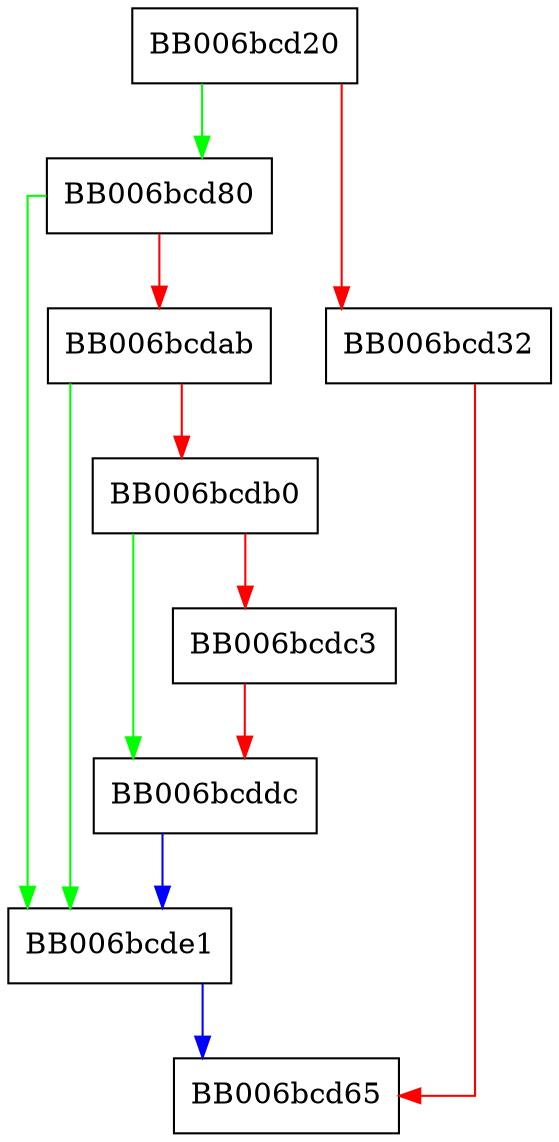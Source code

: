 digraph sm22blob_encode {
  node [shape="box"];
  graph [splines=ortho];
  BB006bcd20 -> BB006bcd80 [color="green"];
  BB006bcd20 -> BB006bcd32 [color="red"];
  BB006bcd32 -> BB006bcd65 [color="red"];
  BB006bcd80 -> BB006bcde1 [color="green"];
  BB006bcd80 -> BB006bcdab [color="red"];
  BB006bcdab -> BB006bcde1 [color="green"];
  BB006bcdab -> BB006bcdb0 [color="red"];
  BB006bcdb0 -> BB006bcddc [color="green"];
  BB006bcdb0 -> BB006bcdc3 [color="red"];
  BB006bcdc3 -> BB006bcddc [color="red"];
  BB006bcddc -> BB006bcde1 [color="blue"];
  BB006bcde1 -> BB006bcd65 [color="blue"];
}